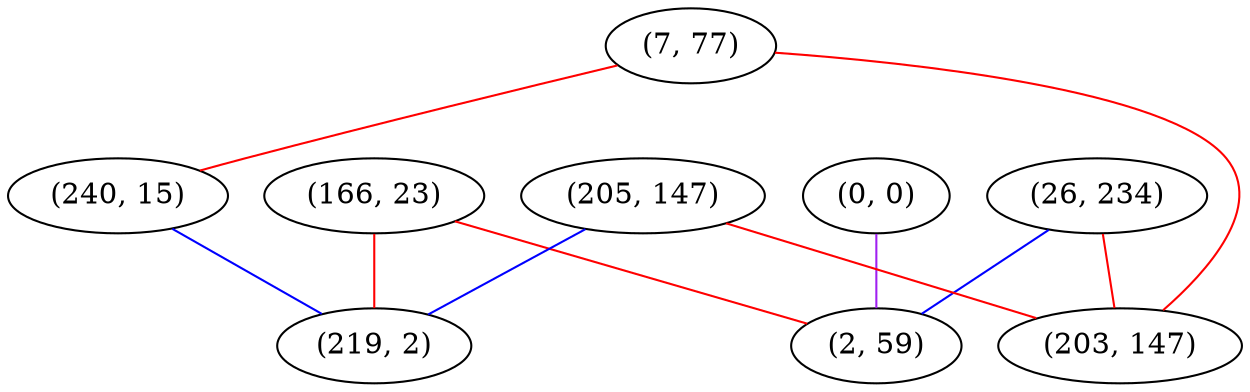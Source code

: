 graph "" {
"(7, 77)";
"(26, 234)";
"(0, 0)";
"(166, 23)";
"(240, 15)";
"(205, 147)";
"(219, 2)";
"(2, 59)";
"(203, 147)";
"(7, 77)" -- "(203, 147)"  [color=red, key=0, weight=1];
"(7, 77)" -- "(240, 15)"  [color=red, key=0, weight=1];
"(26, 234)" -- "(2, 59)"  [color=blue, key=0, weight=3];
"(26, 234)" -- "(203, 147)"  [color=red, key=0, weight=1];
"(0, 0)" -- "(2, 59)"  [color=purple, key=0, weight=4];
"(166, 23)" -- "(219, 2)"  [color=red, key=0, weight=1];
"(166, 23)" -- "(2, 59)"  [color=red, key=0, weight=1];
"(240, 15)" -- "(219, 2)"  [color=blue, key=0, weight=3];
"(205, 147)" -- "(219, 2)"  [color=blue, key=0, weight=3];
"(205, 147)" -- "(203, 147)"  [color=red, key=0, weight=1];
}
